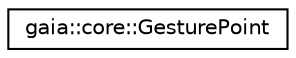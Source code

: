 digraph G
{
  edge [fontname="Helvetica",fontsize="10",labelfontname="Helvetica",labelfontsize="10"];
  node [fontname="Helvetica",fontsize="10",shape=record];
  rankdir=LR;
  Node1 [label="gaia::core::GesturePoint",height=0.2,width=0.4,color="black", fillcolor="white", style="filled",URL="$df/d6c/classgaia_1_1core_1_1_gesture_point.html",tooltip="A timed point of a gesture stroke."];
}
